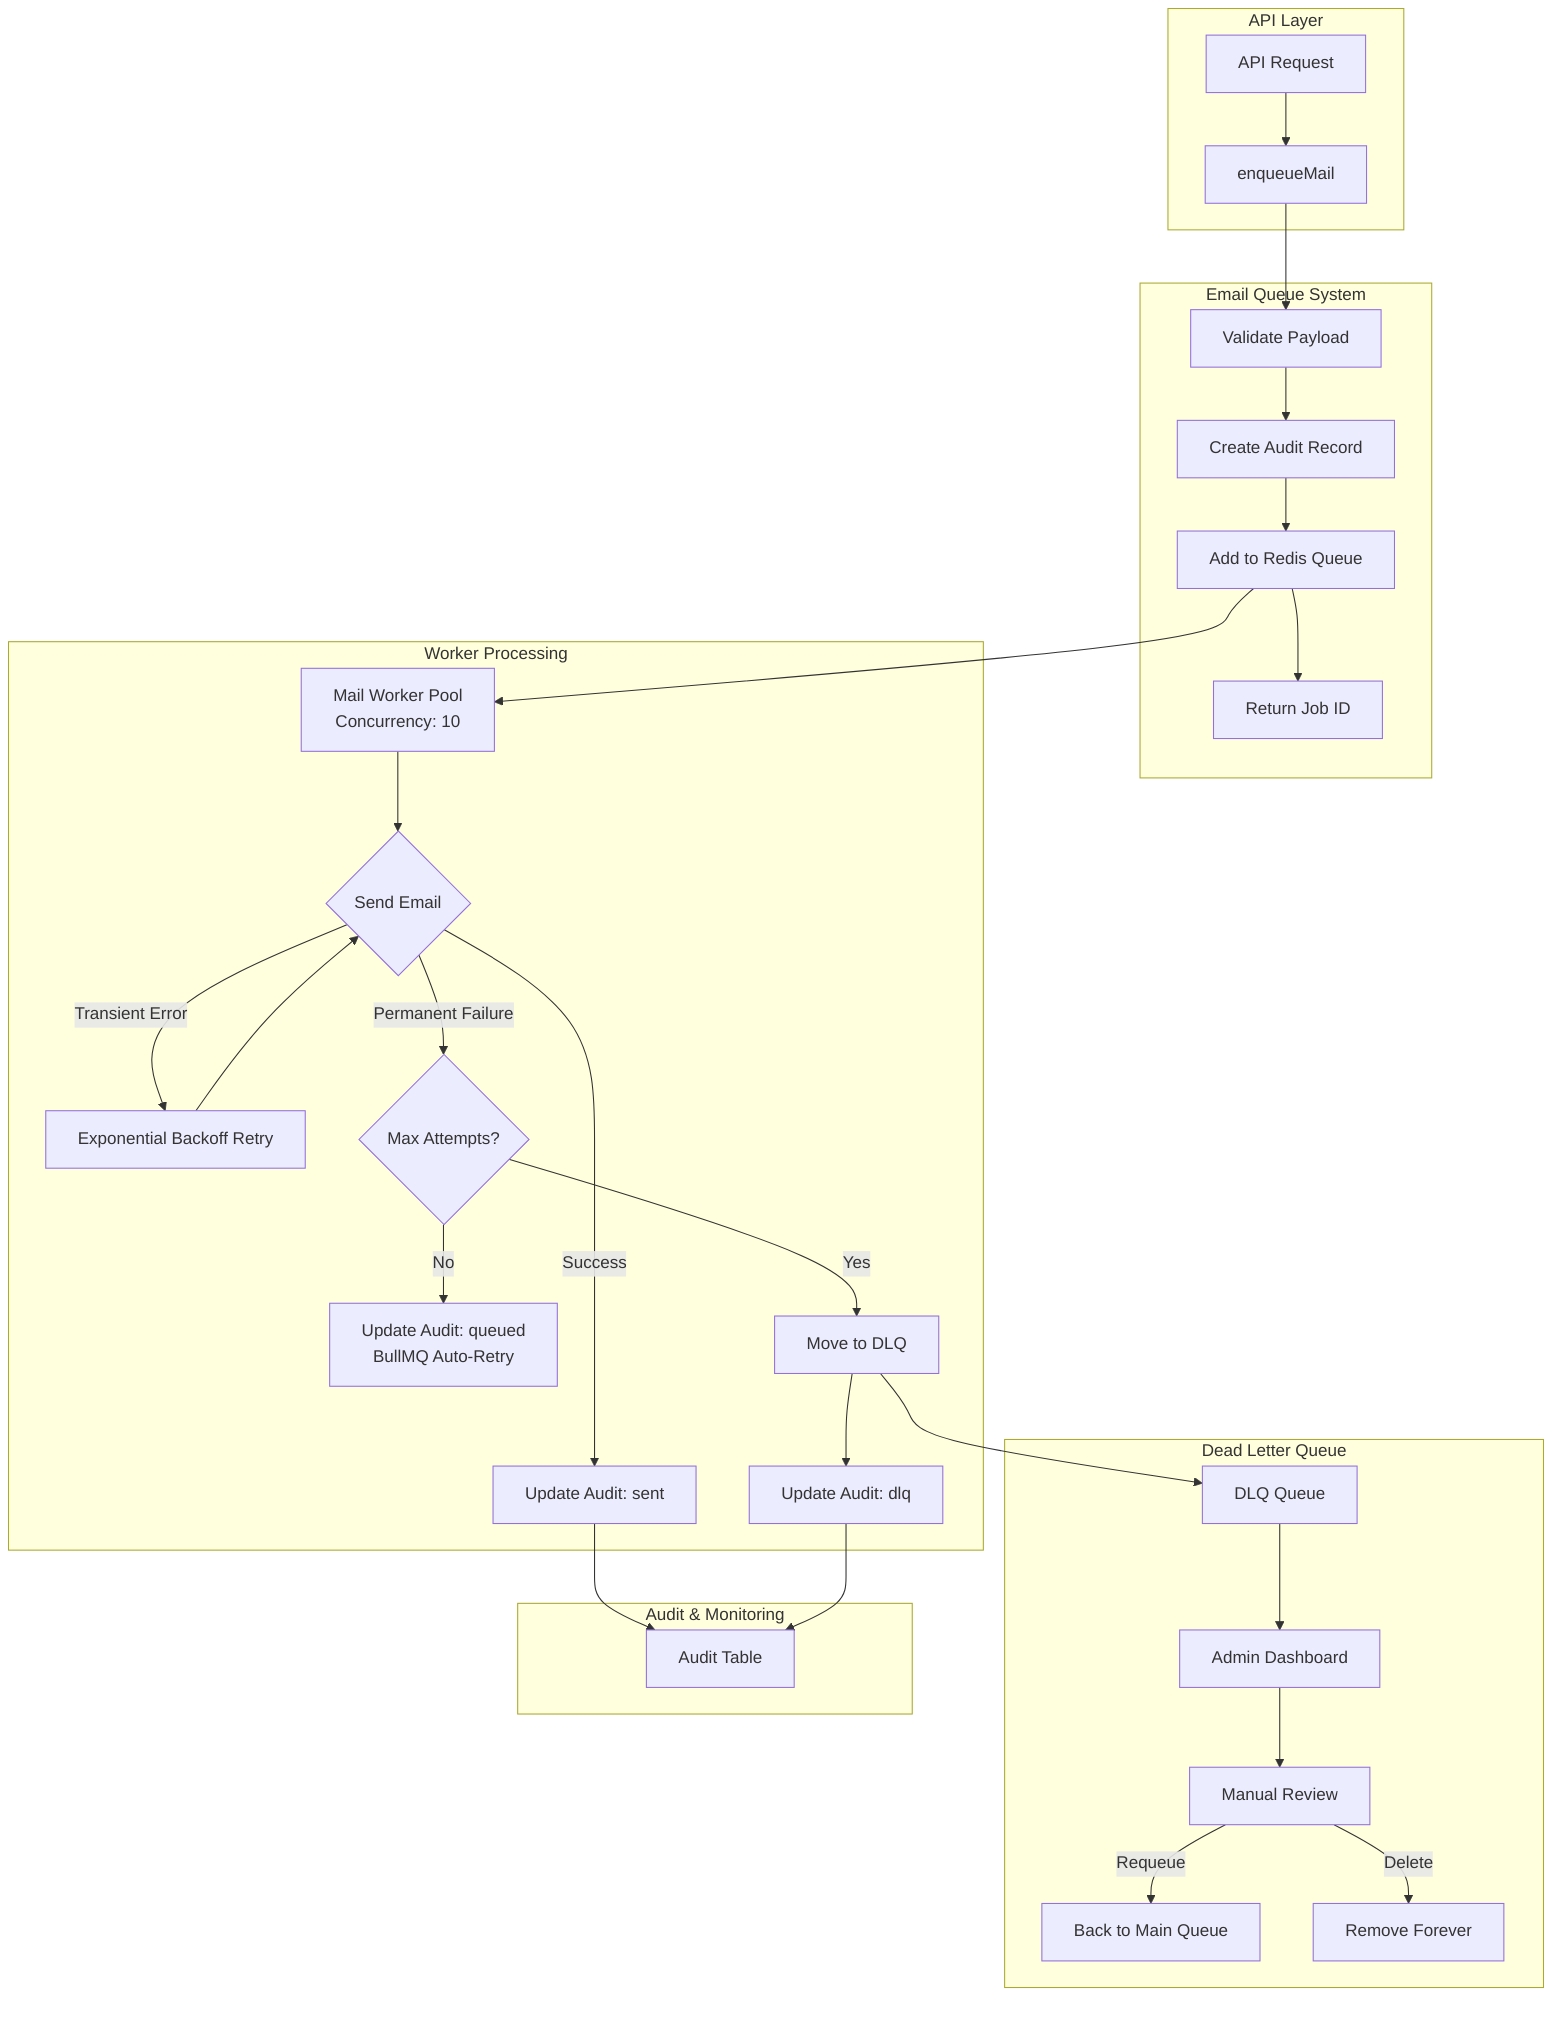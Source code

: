 graph TB
    subgraph "API Layer"
        A[API Request] --> B[enqueueMail]
    end
    
    subgraph "Email Queue System"
        B --> C[Validate Payload]
        C --> D[Create Audit Record]
        D --> E[Add to Redis Queue]
        E --> F[Return Job ID]
    end
    
    subgraph "Worker Processing"
        E --> G[Mail Worker Pool<br/>Concurrency: 10]
        G --> H{Send Email}
        H -->|Success| I[Update Audit: sent]
        H -->|Transient Error| J[Exponential Backoff Retry]
        J --> H
        H -->|Permanent Failure| K{Max Attempts?}
        K -->|No| L[Update Audit: queued<br/>BullMQ Auto-Retry]
        K -->|Yes| M[Move to DLQ]
        M --> N[Update Audit: dlq]
    end
    
    subgraph "Dead Letter Queue"
        M --> O[DLQ Queue]
        O --> P[Admin Dashboard]
        P --> Q[Manual Review]
        Q -->|Requeue| R[Back to Main Queue]
        Q -->|Delete| S[Remove Forever]
    end
    
    subgraph "Audit & Monitoring"
        I --> T[Audit Table]
        N --> T
    end